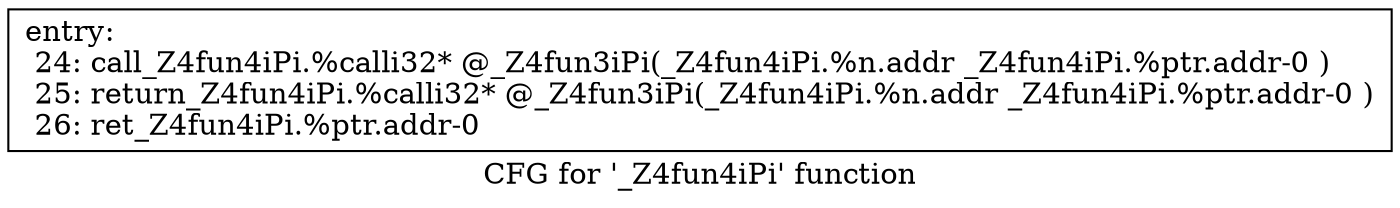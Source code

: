 digraph "CFG for '_Z4fun4iPi' function" {
	label="CFG for '_Z4fun4iPi' function" ;

	Node0x97f46f0 [shape=record,label="{entry:\l 24: call	_Z4fun4iPi.%call	i32* @_Z4fun3iPi(_Z4fun4iPi.%n.addr _Z4fun4iPi.%ptr.addr-0 )\l 25: return	_Z4fun4iPi.%call	i32* @_Z4fun3iPi(_Z4fun4iPi.%n.addr _Z4fun4iPi.%ptr.addr-0 )\l 26: ret	_Z4fun4iPi.%ptr.addr-0\l }"];
}